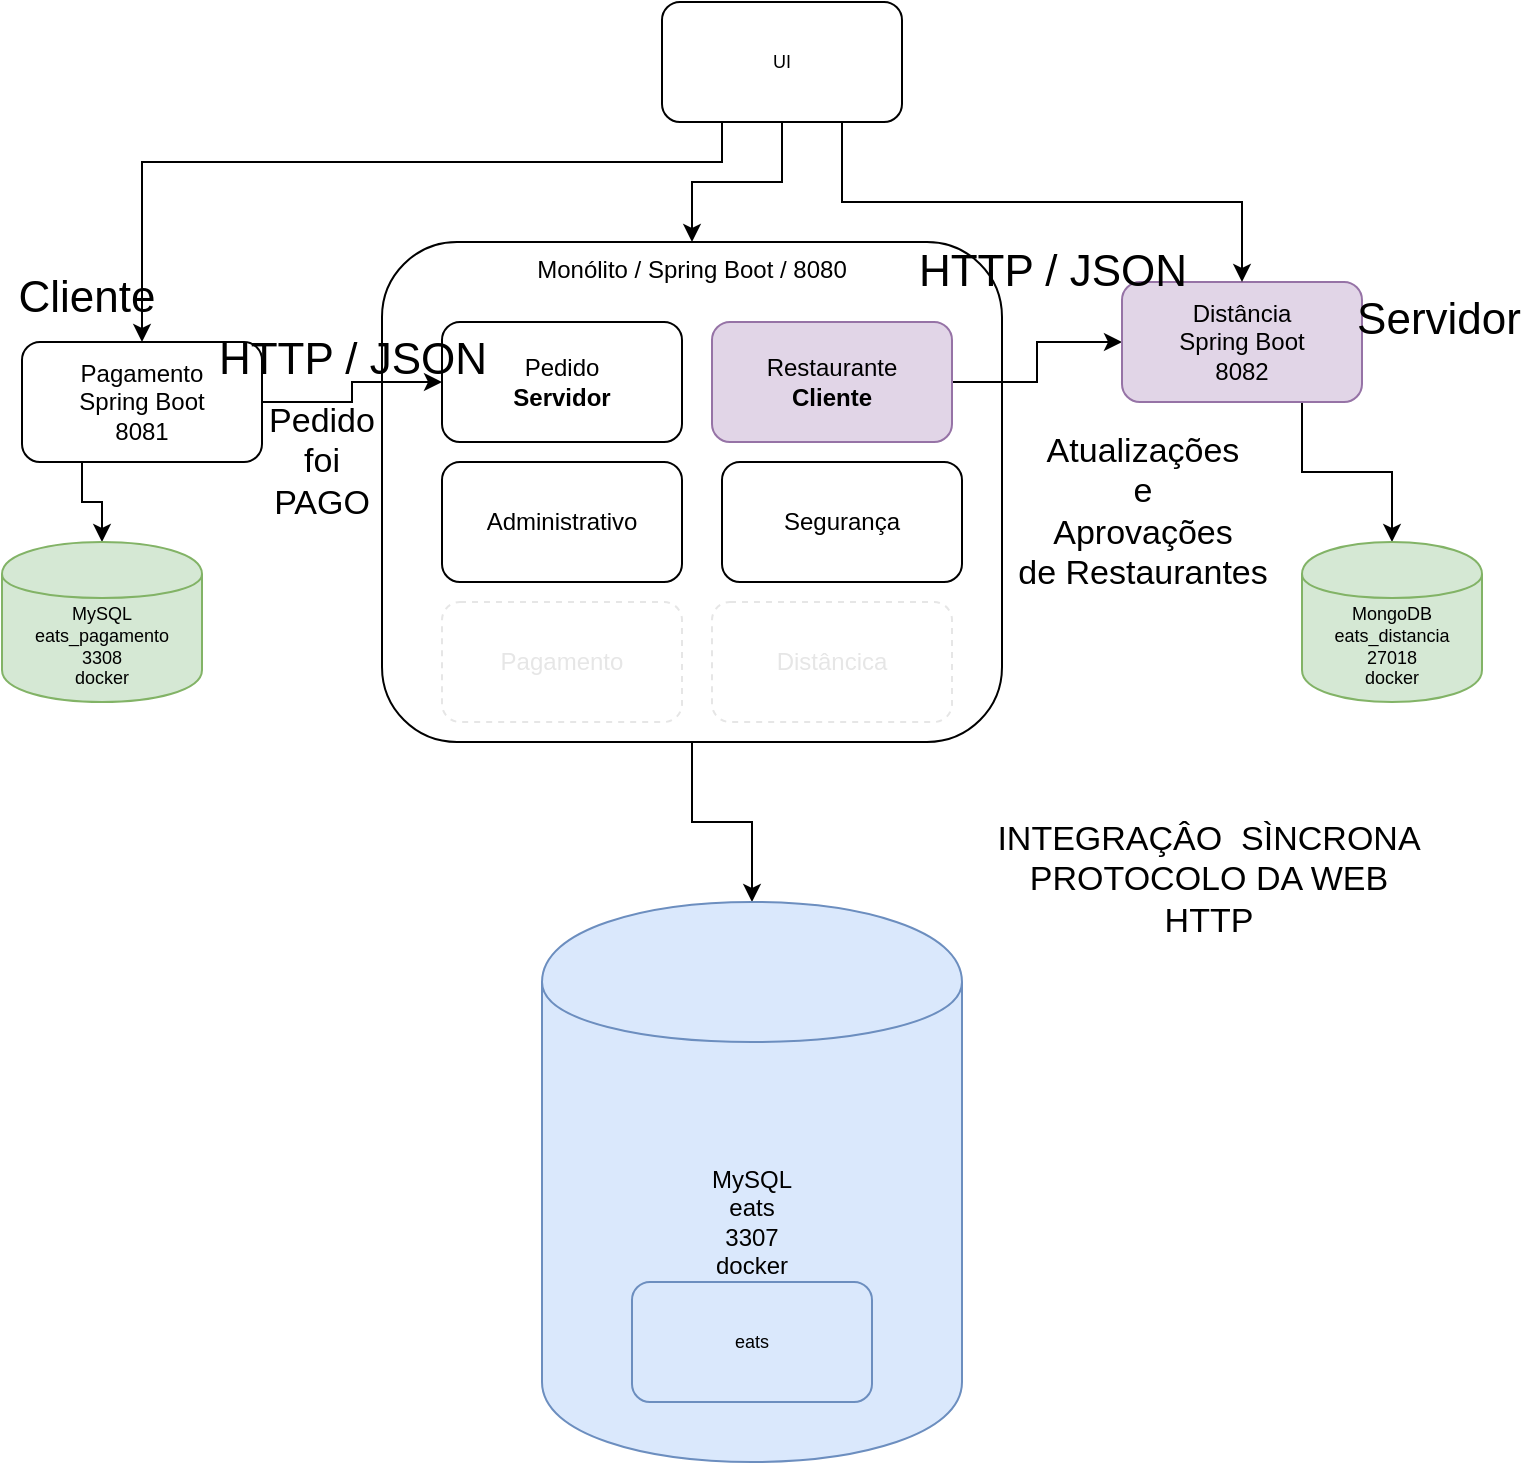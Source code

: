 <mxfile version="12.9.6" type="device"><diagram id="WAhD_XBzxh1CkWs-RF5M" name="Page-1"><mxGraphModel dx="868" dy="1548" grid="1" gridSize="10" guides="1" tooltips="1" connect="1" arrows="1" fold="1" page="1" pageScale="1" pageWidth="850" pageHeight="1100" math="0" shadow="0"><root><mxCell id="0"/><mxCell id="1" parent="0"/><mxCell id="VM6sLG2tgIG67yqdeMU0-5" style="edgeStyle=orthogonalEdgeStyle;rounded=0;orthogonalLoop=1;jettySize=auto;html=1;exitX=0.5;exitY=1;exitDx=0;exitDy=0;" parent="1" source="VM6sLG2tgIG67yqdeMU0-1" target="VM6sLG2tgIG67yqdeMU0-4" edge="1"><mxGeometry relative="1" as="geometry"/></mxCell><mxCell id="VM6sLG2tgIG67yqdeMU0-1" value="Monólito / Spring Boot / 8080" style="rounded=1;whiteSpace=wrap;html=1;verticalAlign=top;" parent="1" vertex="1"><mxGeometry x="200" y="70" width="310" height="250" as="geometry"/></mxCell><mxCell id="VM6sLG2tgIG67yqdeMU0-36" style="edgeStyle=orthogonalEdgeStyle;rounded=0;orthogonalLoop=1;jettySize=auto;html=1;exitX=1;exitY=0.5;exitDx=0;exitDy=0;fontSize=17;fontColor=#E6E6E6;" parent="1" source="VM6sLG2tgIG67yqdeMU0-2" target="VM6sLG2tgIG67yqdeMU0-13" edge="1"><mxGeometry relative="1" as="geometry"/></mxCell><mxCell id="VM6sLG2tgIG67yqdeMU0-2" value="Restaurante&lt;br&gt;&lt;b&gt;Cliente&lt;/b&gt;" style="rounded=1;whiteSpace=wrap;html=1;fillColor=#e1d5e7;strokeColor=#9673a6;" parent="1" vertex="1"><mxGeometry x="365" y="110" width="120" height="60" as="geometry"/></mxCell><mxCell id="VM6sLG2tgIG67yqdeMU0-3" value="Pedido&lt;br&gt;&lt;b&gt;Servidor&lt;/b&gt;" style="rounded=1;whiteSpace=wrap;html=1;" parent="1" vertex="1"><mxGeometry x="230" y="110" width="120" height="60" as="geometry"/></mxCell><mxCell id="VM6sLG2tgIG67yqdeMU0-4" value="MySQL&lt;br&gt;eats&lt;br&gt;3307&lt;br&gt;docker" style="shape=cylinder;whiteSpace=wrap;html=1;boundedLbl=1;backgroundOutline=1;verticalAlign=middle;fillColor=#dae8fc;strokeColor=#6c8ebf;" parent="1" vertex="1"><mxGeometry x="280" y="400" width="210" height="280" as="geometry"/></mxCell><mxCell id="VM6sLG2tgIG67yqdeMU0-6" value="Administrativo" style="rounded=1;whiteSpace=wrap;html=1;" parent="1" vertex="1"><mxGeometry x="230" y="180" width="120" height="60" as="geometry"/></mxCell><mxCell id="VM6sLG2tgIG67yqdeMU0-7" value="Segurança" style="rounded=1;whiteSpace=wrap;html=1;" parent="1" vertex="1"><mxGeometry x="370" y="180" width="120" height="60" as="geometry"/></mxCell><mxCell id="VM6sLG2tgIG67yqdeMU0-8" value="Pagamento" style="rounded=1;whiteSpace=wrap;html=1;strokeColor=#E6E6E6;dashed=1;fontColor=#E6E6E6;" parent="1" vertex="1"><mxGeometry x="230" y="250" width="120" height="60" as="geometry"/></mxCell><mxCell id="VM6sLG2tgIG67yqdeMU0-9" value="Distâncica" style="rounded=1;whiteSpace=wrap;html=1;dashed=1;strokeColor=#E6E6E6;fontColor=#E6E6E6;" parent="1" vertex="1"><mxGeometry x="365" y="250" width="120" height="60" as="geometry"/></mxCell><mxCell id="VM6sLG2tgIG67yqdeMU0-21" style="edgeStyle=orthogonalEdgeStyle;rounded=0;orthogonalLoop=1;jettySize=auto;html=1;exitX=0.25;exitY=1;exitDx=0;exitDy=0;fontSize=9;fontColor=#E6E6E6;" parent="1" source="VM6sLG2tgIG67yqdeMU0-10" target="VM6sLG2tgIG67yqdeMU0-15" edge="1"><mxGeometry relative="1" as="geometry"/></mxCell><mxCell id="VM6sLG2tgIG67yqdeMU0-30" style="edgeStyle=orthogonalEdgeStyle;rounded=0;orthogonalLoop=1;jettySize=auto;html=1;exitX=1;exitY=0.5;exitDx=0;exitDy=0;fontSize=9;fontColor=#E6E6E6;" parent="1" source="VM6sLG2tgIG67yqdeMU0-10" target="VM6sLG2tgIG67yqdeMU0-3" edge="1"><mxGeometry relative="1" as="geometry"/></mxCell><mxCell id="VM6sLG2tgIG67yqdeMU0-10" value="Pagamento&lt;br&gt;Spring Boot&lt;br&gt;8081" style="rounded=1;whiteSpace=wrap;html=1;" parent="1" vertex="1"><mxGeometry x="20" y="120" width="120" height="60" as="geometry"/></mxCell><mxCell id="VM6sLG2tgIG67yqdeMU0-25" style="edgeStyle=orthogonalEdgeStyle;rounded=0;orthogonalLoop=1;jettySize=auto;html=1;exitX=0.75;exitY=1;exitDx=0;exitDy=0;fontSize=9;fontColor=#E6E6E6;" parent="1" source="VM6sLG2tgIG67yqdeMU0-13" target="VM6sLG2tgIG67yqdeMU0-22" edge="1"><mxGeometry relative="1" as="geometry"/></mxCell><mxCell id="VM6sLG2tgIG67yqdeMU0-13" value="Distância&lt;br&gt;Spring Boot&lt;br&gt;8082" style="rounded=1;whiteSpace=wrap;html=1;fillColor=#e1d5e7;strokeColor=#9673a6;" parent="1" vertex="1"><mxGeometry x="570" y="90" width="120" height="60" as="geometry"/></mxCell><mxCell id="VM6sLG2tgIG67yqdeMU0-15" value="MySQL&lt;br style=&quot;font-size: 9px;&quot;&gt;eats_pagamento&lt;br style=&quot;font-size: 9px;&quot;&gt;3308&lt;br style=&quot;font-size: 9px;&quot;&gt;docker" style="shape=cylinder;whiteSpace=wrap;html=1;boundedLbl=1;backgroundOutline=1;fontSize=9;fillColor=#d5e8d4;strokeColor=#82b366;" parent="1" vertex="1"><mxGeometry x="10" y="220" width="100" height="80" as="geometry"/></mxCell><mxCell id="VM6sLG2tgIG67yqdeMU0-17" value="eats" style="rounded=1;whiteSpace=wrap;html=1;fontSize=9;fillColor=#dae8fc;strokeColor=#6c8ebf;" parent="1" vertex="1"><mxGeometry x="325" y="590" width="120" height="60" as="geometry"/></mxCell><mxCell id="VM6sLG2tgIG67yqdeMU0-22" value="MongoDB&lt;br&gt;eats_distancia&lt;br&gt;27018&lt;br&gt;docker" style="shape=cylinder;whiteSpace=wrap;html=1;boundedLbl=1;backgroundOutline=1;fontSize=9;fillColor=#d5e8d4;strokeColor=#82b366;" parent="1" vertex="1"><mxGeometry x="660" y="220" width="90" height="80" as="geometry"/></mxCell><mxCell id="VM6sLG2tgIG67yqdeMU0-27" style="edgeStyle=orthogonalEdgeStyle;rounded=0;orthogonalLoop=1;jettySize=auto;html=1;exitX=0.5;exitY=1;exitDx=0;exitDy=0;fontSize=9;fontColor=#E6E6E6;" parent="1" source="VM6sLG2tgIG67yqdeMU0-26" target="VM6sLG2tgIG67yqdeMU0-1" edge="1"><mxGeometry relative="1" as="geometry"/></mxCell><mxCell id="VM6sLG2tgIG67yqdeMU0-28" style="edgeStyle=orthogonalEdgeStyle;rounded=0;orthogonalLoop=1;jettySize=auto;html=1;exitX=0.25;exitY=1;exitDx=0;exitDy=0;entryX=0.5;entryY=0;entryDx=0;entryDy=0;fontSize=9;fontColor=#E6E6E6;" parent="1" source="VM6sLG2tgIG67yqdeMU0-26" target="VM6sLG2tgIG67yqdeMU0-10" edge="1"><mxGeometry relative="1" as="geometry"><Array as="points"><mxPoint x="370" y="30"/><mxPoint x="80" y="30"/></Array></mxGeometry></mxCell><mxCell id="VM6sLG2tgIG67yqdeMU0-29" style="edgeStyle=orthogonalEdgeStyle;rounded=0;orthogonalLoop=1;jettySize=auto;html=1;exitX=0.75;exitY=1;exitDx=0;exitDy=0;entryX=0.5;entryY=0;entryDx=0;entryDy=0;fontSize=9;fontColor=#E6E6E6;" parent="1" source="VM6sLG2tgIG67yqdeMU0-26" target="VM6sLG2tgIG67yqdeMU0-13" edge="1"><mxGeometry relative="1" as="geometry"/></mxCell><mxCell id="VM6sLG2tgIG67yqdeMU0-26" value="UI" style="rounded=1;whiteSpace=wrap;html=1;fontSize=9;" parent="1" vertex="1"><mxGeometry x="340" y="-50" width="120" height="60" as="geometry"/></mxCell><mxCell id="VM6sLG2tgIG67yqdeMU0-31" value="&lt;font color=&quot;#000000&quot; style=&quot;font-size: 17px;&quot;&gt;Pedido foi PAGO&lt;/font&gt;" style="text;html=1;strokeColor=none;fillColor=none;align=center;verticalAlign=middle;whiteSpace=wrap;rounded=0;fontSize=17;fontColor=#E6E6E6;" parent="1" vertex="1"><mxGeometry x="150" y="170" width="40" height="20" as="geometry"/></mxCell><mxCell id="VM6sLG2tgIG67yqdeMU0-37" value="&lt;font color=&quot;#000000&quot;&gt;Atualizações&lt;br&gt;e&lt;br&gt;Aprovações &lt;br&gt;de Restaurantes&lt;/font&gt;" style="text;html=1;align=center;verticalAlign=middle;resizable=0;points=[];autosize=1;fontSize=17;fontColor=#E6E6E6;" parent="1" vertex="1"><mxGeometry x="510" y="160" width="140" height="90" as="geometry"/></mxCell><mxCell id="VM6sLG2tgIG67yqdeMU0-38" value="&lt;font color=&quot;#000000&quot;&gt;INTEGRAÇÂO&amp;nbsp; SÌNCRONA&lt;br&gt;PROTOCOLO DA WEB&lt;br&gt;HTTP&lt;br&gt;&lt;/font&gt;" style="text;html=1;align=center;verticalAlign=middle;resizable=0;points=[];autosize=1;fontSize=17;fontColor=#E6E6E6;" parent="1" vertex="1"><mxGeometry x="498" y="354" width="230" height="70" as="geometry"/></mxCell><mxCell id="y1y6hxfPzOpHA2eNEqdx-1" value="HTTP / JSON" style="text;html=1;align=center;verticalAlign=middle;resizable=0;points=[];autosize=1;fontSize=22;" vertex="1" parent="1"><mxGeometry x="110" y="114" width="150" height="30" as="geometry"/></mxCell><mxCell id="y1y6hxfPzOpHA2eNEqdx-2" value="HTTP / JSON" style="text;html=1;align=center;verticalAlign=middle;resizable=0;points=[];autosize=1;fontSize=22;" vertex="1" parent="1"><mxGeometry x="460" y="70" width="150" height="30" as="geometry"/></mxCell><mxCell id="y1y6hxfPzOpHA2eNEqdx-4" value="Servidor" style="text;html=1;align=center;verticalAlign=middle;resizable=0;points=[];autosize=1;fontSize=22;" vertex="1" parent="1"><mxGeometry x="678" y="94" width="100" height="30" as="geometry"/></mxCell><mxCell id="y1y6hxfPzOpHA2eNEqdx-5" value="Cliente" style="text;html=1;align=center;verticalAlign=middle;resizable=0;points=[];autosize=1;fontSize=22;" vertex="1" parent="1"><mxGeometry x="12" y="83" width="80" height="30" as="geometry"/></mxCell></root></mxGraphModel></diagram></mxfile>